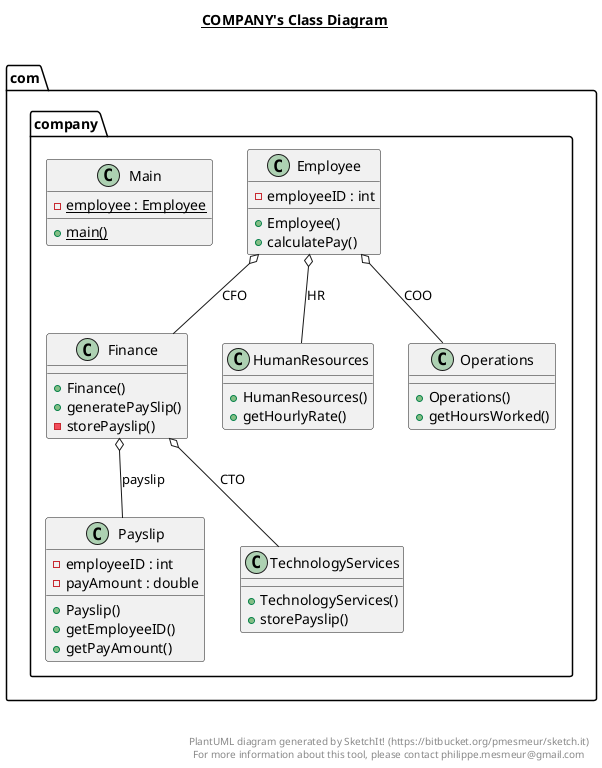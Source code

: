 @startuml

title __COMPANY's Class Diagram__\n

  namespace com.company {
    class com.company.Employee {
        - employeeID : int
        + Employee()
        + calculatePay()
    }
  }
  

  namespace com.company {
    class com.company.Finance {
        + Finance()
        + generatePaySlip()
        - storePayslip()
    }
  }
  

  namespace com.company {
    class com.company.HumanResources {
        + HumanResources()
        + getHourlyRate()
    }
  }
  

  namespace com.company {
    class com.company.Main {
        {static} - employee : Employee
        {static} + main()
    }
  }
  

  namespace com.company {
    class com.company.Operations {
        + Operations()
        + getHoursWorked()
    }
  }
  

  namespace com.company {
    class com.company.Payslip {
        - employeeID : int
        - payAmount : double
        + Payslip()
        + getEmployeeID()
        + getPayAmount()
    }
  }
  

  namespace com.company {
    class com.company.TechnologyServices {
        + TechnologyServices()
        + storePayslip()
    }
  }
  

  com.company.Employee o-- com.company.Finance : CFO
  com.company.Employee o-- com.company.Operations : COO
  com.company.Employee o-- com.company.HumanResources : HR
  com.company.Finance o-- com.company.TechnologyServices : CTO
  com.company.Finance o-- com.company.Payslip : payslip


right footer


PlantUML diagram generated by SketchIt! (https://bitbucket.org/pmesmeur/sketch.it)
For more information about this tool, please contact philippe.mesmeur@gmail.com
endfooter

@enduml
